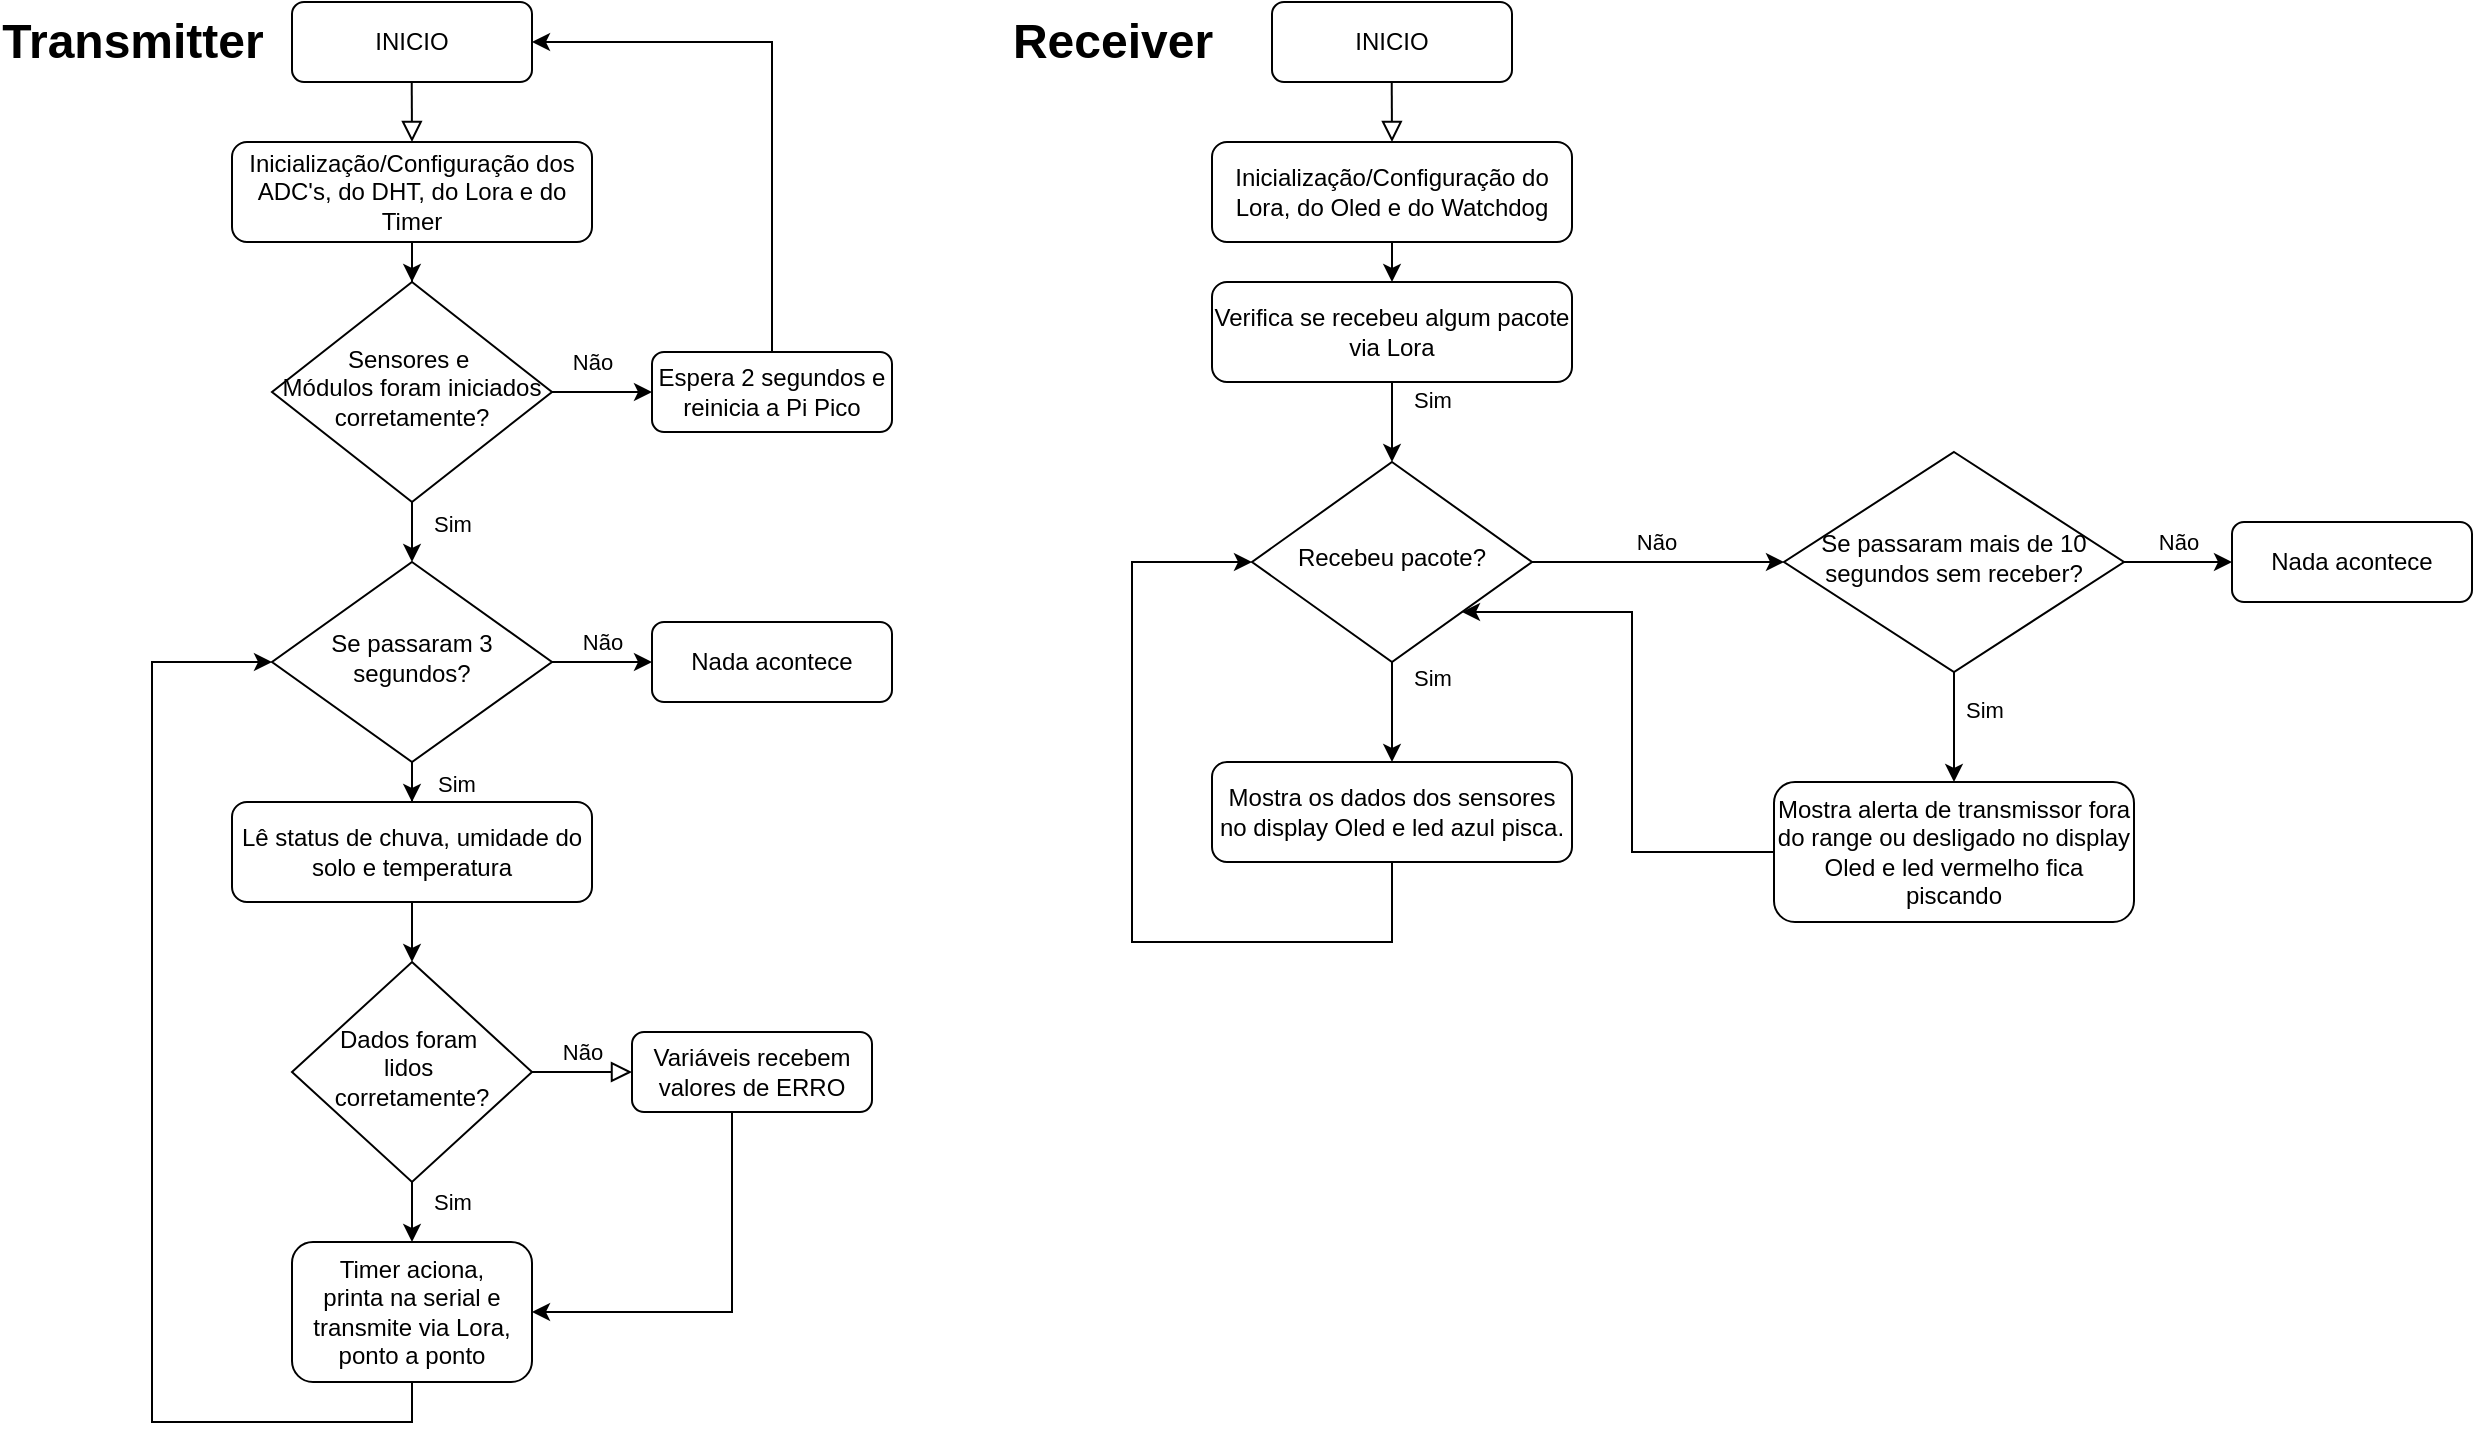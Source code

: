 <mxfile version="26.0.4">
  <diagram id="C5RBs43oDa-KdzZeNtuy" name="Page-1">
    <mxGraphModel dx="1868" dy="925" grid="1" gridSize="10" guides="1" tooltips="1" connect="1" arrows="1" fold="1" page="1" pageScale="1" pageWidth="827" pageHeight="1169" math="0" shadow="0">
      <root>
        <mxCell id="WIyWlLk6GJQsqaUBKTNV-0" />
        <mxCell id="WIyWlLk6GJQsqaUBKTNV-1" parent="WIyWlLk6GJQsqaUBKTNV-0" />
        <mxCell id="-Kg_7hBC36pptWZDUtGE-7" style="edgeStyle=orthogonalEdgeStyle;rounded=0;orthogonalLoop=1;jettySize=auto;html=1;entryX=0.5;entryY=0;entryDx=0;entryDy=0;" edge="1" parent="WIyWlLk6GJQsqaUBKTNV-1" source="WIyWlLk6GJQsqaUBKTNV-3" target="-Kg_7hBC36pptWZDUtGE-6">
          <mxGeometry relative="1" as="geometry" />
        </mxCell>
        <mxCell id="WIyWlLk6GJQsqaUBKTNV-3" value="Inicialização/Configuração dos ADC&#39;s, do DHT, do Lora e do Timer" style="rounded=1;whiteSpace=wrap;html=1;fontSize=12;glass=0;strokeWidth=1;shadow=0;" parent="WIyWlLk6GJQsqaUBKTNV-1" vertex="1">
          <mxGeometry x="290" y="90" width="180" height="50" as="geometry" />
        </mxCell>
        <mxCell id="WIyWlLk6GJQsqaUBKTNV-5" value="Não" style="edgeStyle=orthogonalEdgeStyle;rounded=0;html=1;jettySize=auto;orthogonalLoop=1;fontSize=11;endArrow=block;endFill=0;endSize=8;strokeWidth=1;shadow=0;labelBackgroundColor=none;" parent="WIyWlLk6GJQsqaUBKTNV-1" source="WIyWlLk6GJQsqaUBKTNV-6" target="WIyWlLk6GJQsqaUBKTNV-7" edge="1">
          <mxGeometry y="10" relative="1" as="geometry">
            <mxPoint as="offset" />
          </mxGeometry>
        </mxCell>
        <mxCell id="-Kg_7hBC36pptWZDUtGE-33" style="edgeStyle=orthogonalEdgeStyle;rounded=0;orthogonalLoop=1;jettySize=auto;html=1;entryX=0.5;entryY=0;entryDx=0;entryDy=0;" edge="1" parent="WIyWlLk6GJQsqaUBKTNV-1" source="WIyWlLk6GJQsqaUBKTNV-6" target="-Kg_7hBC36pptWZDUtGE-16">
          <mxGeometry relative="1" as="geometry" />
        </mxCell>
        <mxCell id="-Kg_7hBC36pptWZDUtGE-34" value="Sim" style="edgeLabel;html=1;align=center;verticalAlign=middle;resizable=0;points=[];" vertex="1" connectable="0" parent="-Kg_7hBC36pptWZDUtGE-33">
          <mxGeometry x="-0.789" y="-1" relative="1" as="geometry">
            <mxPoint x="21" y="4" as="offset" />
          </mxGeometry>
        </mxCell>
        <mxCell id="WIyWlLk6GJQsqaUBKTNV-6" value="Dados foram&amp;nbsp;&lt;div&gt;lidos&amp;nbsp;&lt;/div&gt;&lt;div&gt;corretamente?&lt;/div&gt;" style="rhombus;whiteSpace=wrap;html=1;shadow=0;fontFamily=Helvetica;fontSize=12;align=center;strokeWidth=1;spacing=6;spacingTop=-4;" parent="WIyWlLk6GJQsqaUBKTNV-1" vertex="1">
          <mxGeometry x="320" y="500" width="120" height="110" as="geometry" />
        </mxCell>
        <mxCell id="-Kg_7hBC36pptWZDUtGE-17" style="edgeStyle=orthogonalEdgeStyle;rounded=0;orthogonalLoop=1;jettySize=auto;html=1;entryX=1;entryY=0.5;entryDx=0;entryDy=0;" edge="1" parent="WIyWlLk6GJQsqaUBKTNV-1" source="WIyWlLk6GJQsqaUBKTNV-7" target="-Kg_7hBC36pptWZDUtGE-16">
          <mxGeometry relative="1" as="geometry">
            <Array as="points">
              <mxPoint x="540" y="675" />
            </Array>
          </mxGeometry>
        </mxCell>
        <mxCell id="WIyWlLk6GJQsqaUBKTNV-7" value="Variáveis recebem valores de ERRO" style="rounded=1;whiteSpace=wrap;html=1;fontSize=12;glass=0;strokeWidth=1;shadow=0;" parent="WIyWlLk6GJQsqaUBKTNV-1" vertex="1">
          <mxGeometry x="490" y="535" width="120" height="40" as="geometry" />
        </mxCell>
        <mxCell id="-Kg_7hBC36pptWZDUtGE-0" value="INICIO" style="rounded=1;whiteSpace=wrap;html=1;fontSize=12;glass=0;strokeWidth=1;shadow=0;" vertex="1" parent="WIyWlLk6GJQsqaUBKTNV-1">
          <mxGeometry x="320" y="20" width="120" height="40" as="geometry" />
        </mxCell>
        <mxCell id="-Kg_7hBC36pptWZDUtGE-1" value="" style="rounded=0;html=1;jettySize=auto;orthogonalLoop=1;fontSize=11;endArrow=block;endFill=0;endSize=8;strokeWidth=1;shadow=0;labelBackgroundColor=none;edgeStyle=orthogonalEdgeStyle;" edge="1" parent="WIyWlLk6GJQsqaUBKTNV-1">
          <mxGeometry relative="1" as="geometry">
            <mxPoint x="379.86" y="60" as="sourcePoint" />
            <mxPoint x="380" y="90" as="targetPoint" />
          </mxGeometry>
        </mxCell>
        <mxCell id="-Kg_7hBC36pptWZDUtGE-3" value="Transmitter" style="text;strokeColor=none;fillColor=none;html=1;fontSize=24;fontStyle=1;verticalAlign=middle;align=center;" vertex="1" parent="WIyWlLk6GJQsqaUBKTNV-1">
          <mxGeometry x="190" y="20" width="100" height="40" as="geometry" />
        </mxCell>
        <mxCell id="-Kg_7hBC36pptWZDUtGE-5" style="edgeStyle=orthogonalEdgeStyle;rounded=0;orthogonalLoop=1;jettySize=auto;html=1;entryX=0.5;entryY=0;entryDx=0;entryDy=0;" edge="1" parent="WIyWlLk6GJQsqaUBKTNV-1" source="-Kg_7hBC36pptWZDUtGE-4" target="WIyWlLk6GJQsqaUBKTNV-6">
          <mxGeometry relative="1" as="geometry" />
        </mxCell>
        <mxCell id="-Kg_7hBC36pptWZDUtGE-4" value="Lê status de chuva, umidade do solo e temperatura" style="rounded=1;whiteSpace=wrap;html=1;fontSize=12;glass=0;strokeWidth=1;shadow=0;" vertex="1" parent="WIyWlLk6GJQsqaUBKTNV-1">
          <mxGeometry x="290" y="420" width="180" height="50" as="geometry" />
        </mxCell>
        <mxCell id="-Kg_7hBC36pptWZDUtGE-26" style="edgeStyle=orthogonalEdgeStyle;rounded=0;orthogonalLoop=1;jettySize=auto;html=1;entryX=0.5;entryY=0;entryDx=0;entryDy=0;" edge="1" parent="WIyWlLk6GJQsqaUBKTNV-1" source="-Kg_7hBC36pptWZDUtGE-6" target="-Kg_7hBC36pptWZDUtGE-18">
          <mxGeometry relative="1" as="geometry" />
        </mxCell>
        <mxCell id="-Kg_7hBC36pptWZDUtGE-29" value="Sim" style="edgeLabel;html=1;align=center;verticalAlign=middle;resizable=0;points=[];" vertex="1" connectable="0" parent="-Kg_7hBC36pptWZDUtGE-26">
          <mxGeometry x="-0.56" y="-1" relative="1" as="geometry">
            <mxPoint x="21" as="offset" />
          </mxGeometry>
        </mxCell>
        <mxCell id="-Kg_7hBC36pptWZDUtGE-6" value="Sensores e&amp;nbsp;&lt;div&gt;Módulos foram iniciados corretamente?&lt;/div&gt;" style="rhombus;whiteSpace=wrap;html=1;shadow=0;fontFamily=Helvetica;fontSize=12;align=center;strokeWidth=1;spacing=6;spacingTop=-4;" vertex="1" parent="WIyWlLk6GJQsqaUBKTNV-1">
          <mxGeometry x="310" y="160" width="140" height="110" as="geometry" />
        </mxCell>
        <mxCell id="-Kg_7hBC36pptWZDUtGE-14" style="edgeStyle=orthogonalEdgeStyle;rounded=0;orthogonalLoop=1;jettySize=auto;html=1;entryX=1;entryY=0.5;entryDx=0;entryDy=0;" edge="1" parent="WIyWlLk6GJQsqaUBKTNV-1" source="-Kg_7hBC36pptWZDUtGE-11" target="-Kg_7hBC36pptWZDUtGE-0">
          <mxGeometry relative="1" as="geometry">
            <mxPoint x="560" y="40" as="targetPoint" />
            <Array as="points">
              <mxPoint x="560" y="40" />
            </Array>
          </mxGeometry>
        </mxCell>
        <mxCell id="-Kg_7hBC36pptWZDUtGE-11" value="Espera 2 segundos e reinicia a Pi Pico" style="rounded=1;whiteSpace=wrap;html=1;fontSize=12;glass=0;strokeWidth=1;shadow=0;" vertex="1" parent="WIyWlLk6GJQsqaUBKTNV-1">
          <mxGeometry x="500" y="195" width="120" height="40" as="geometry" />
        </mxCell>
        <mxCell id="-Kg_7hBC36pptWZDUtGE-12" style="edgeStyle=orthogonalEdgeStyle;rounded=0;orthogonalLoop=1;jettySize=auto;html=1;entryX=0;entryY=0.5;entryDx=0;entryDy=0;" edge="1" parent="WIyWlLk6GJQsqaUBKTNV-1" source="-Kg_7hBC36pptWZDUtGE-6" target="-Kg_7hBC36pptWZDUtGE-11">
          <mxGeometry relative="1" as="geometry" />
        </mxCell>
        <mxCell id="-Kg_7hBC36pptWZDUtGE-15" value="Não" style="edgeLabel;html=1;align=center;verticalAlign=middle;resizable=0;points=[];" vertex="1" connectable="0" parent="-Kg_7hBC36pptWZDUtGE-12">
          <mxGeometry x="0.022" y="1" relative="1" as="geometry">
            <mxPoint x="-6" y="-14" as="offset" />
          </mxGeometry>
        </mxCell>
        <mxCell id="-Kg_7hBC36pptWZDUtGE-32" style="edgeStyle=orthogonalEdgeStyle;rounded=0;orthogonalLoop=1;jettySize=auto;html=1;entryX=0;entryY=0.5;entryDx=0;entryDy=0;" edge="1" parent="WIyWlLk6GJQsqaUBKTNV-1" source="-Kg_7hBC36pptWZDUtGE-16" target="-Kg_7hBC36pptWZDUtGE-18">
          <mxGeometry relative="1" as="geometry">
            <Array as="points">
              <mxPoint x="380" y="730" />
              <mxPoint x="250" y="730" />
              <mxPoint x="250" y="350" />
            </Array>
          </mxGeometry>
        </mxCell>
        <mxCell id="-Kg_7hBC36pptWZDUtGE-16" value="Timer aciona,&lt;br&gt;printa na serial e transmite via Lora, ponto a ponto" style="rounded=1;whiteSpace=wrap;html=1;fontSize=12;glass=0;strokeWidth=1;shadow=0;" vertex="1" parent="WIyWlLk6GJQsqaUBKTNV-1">
          <mxGeometry x="320" y="640" width="120" height="70" as="geometry" />
        </mxCell>
        <mxCell id="-Kg_7hBC36pptWZDUtGE-28" style="edgeStyle=orthogonalEdgeStyle;rounded=0;orthogonalLoop=1;jettySize=auto;html=1;entryX=0.5;entryY=0;entryDx=0;entryDy=0;" edge="1" parent="WIyWlLk6GJQsqaUBKTNV-1" source="-Kg_7hBC36pptWZDUtGE-18" target="-Kg_7hBC36pptWZDUtGE-4">
          <mxGeometry relative="1" as="geometry" />
        </mxCell>
        <mxCell id="-Kg_7hBC36pptWZDUtGE-31" value="Sim" style="edgeLabel;html=1;align=center;verticalAlign=middle;resizable=0;points=[];" vertex="1" connectable="0" parent="-Kg_7hBC36pptWZDUtGE-28">
          <mxGeometry x="-0.312" y="-1" relative="1" as="geometry">
            <mxPoint x="21" y="-9" as="offset" />
          </mxGeometry>
        </mxCell>
        <mxCell id="-Kg_7hBC36pptWZDUtGE-18" value="Se passaram 3 segundos?" style="rhombus;whiteSpace=wrap;html=1;shadow=0;fontFamily=Helvetica;fontSize=12;align=center;strokeWidth=1;spacing=6;spacingTop=-4;" vertex="1" parent="WIyWlLk6GJQsqaUBKTNV-1">
          <mxGeometry x="310" y="300" width="140" height="100" as="geometry" />
        </mxCell>
        <mxCell id="-Kg_7hBC36pptWZDUtGE-24" value="Nada acontece" style="rounded=1;whiteSpace=wrap;html=1;fontSize=12;glass=0;strokeWidth=1;shadow=0;" vertex="1" parent="WIyWlLk6GJQsqaUBKTNV-1">
          <mxGeometry x="500" y="330" width="120" height="40" as="geometry" />
        </mxCell>
        <mxCell id="-Kg_7hBC36pptWZDUtGE-27" style="edgeStyle=orthogonalEdgeStyle;rounded=0;orthogonalLoop=1;jettySize=auto;html=1;entryX=0;entryY=0.5;entryDx=0;entryDy=0;" edge="1" parent="WIyWlLk6GJQsqaUBKTNV-1" source="-Kg_7hBC36pptWZDUtGE-18" target="-Kg_7hBC36pptWZDUtGE-24">
          <mxGeometry relative="1" as="geometry" />
        </mxCell>
        <mxCell id="-Kg_7hBC36pptWZDUtGE-30" value="Não" style="edgeLabel;html=1;align=center;verticalAlign=middle;resizable=0;points=[];" vertex="1" connectable="0" parent="-Kg_7hBC36pptWZDUtGE-27">
          <mxGeometry x="-0.023" y="-1" relative="1" as="geometry">
            <mxPoint y="-11" as="offset" />
          </mxGeometry>
        </mxCell>
        <mxCell id="-Kg_7hBC36pptWZDUtGE-35" style="edgeStyle=orthogonalEdgeStyle;rounded=0;orthogonalLoop=1;jettySize=auto;html=1;entryX=0.5;entryY=0;entryDx=0;entryDy=0;" edge="1" parent="WIyWlLk6GJQsqaUBKTNV-1" source="-Kg_7hBC36pptWZDUtGE-36">
          <mxGeometry relative="1" as="geometry">
            <mxPoint x="870" y="160" as="targetPoint" />
          </mxGeometry>
        </mxCell>
        <mxCell id="-Kg_7hBC36pptWZDUtGE-36" value="Inicialização/Configuração do Lora, do Oled e do Watchdog" style="rounded=1;whiteSpace=wrap;html=1;fontSize=12;glass=0;strokeWidth=1;shadow=0;" vertex="1" parent="WIyWlLk6GJQsqaUBKTNV-1">
          <mxGeometry x="780" y="90" width="180" height="50" as="geometry" />
        </mxCell>
        <mxCell id="-Kg_7hBC36pptWZDUtGE-43" value="INICIO" style="rounded=1;whiteSpace=wrap;html=1;fontSize=12;glass=0;strokeWidth=1;shadow=0;" vertex="1" parent="WIyWlLk6GJQsqaUBKTNV-1">
          <mxGeometry x="810" y="20" width="120" height="40" as="geometry" />
        </mxCell>
        <mxCell id="-Kg_7hBC36pptWZDUtGE-44" value="" style="rounded=0;html=1;jettySize=auto;orthogonalLoop=1;fontSize=11;endArrow=block;endFill=0;endSize=8;strokeWidth=1;shadow=0;labelBackgroundColor=none;edgeStyle=orthogonalEdgeStyle;" edge="1" parent="WIyWlLk6GJQsqaUBKTNV-1">
          <mxGeometry relative="1" as="geometry">
            <mxPoint x="869.86" y="60" as="sourcePoint" />
            <mxPoint x="870" y="90" as="targetPoint" />
          </mxGeometry>
        </mxCell>
        <mxCell id="-Kg_7hBC36pptWZDUtGE-45" value="Receiver" style="text;strokeColor=none;fillColor=none;html=1;fontSize=24;fontStyle=1;verticalAlign=middle;align=center;" vertex="1" parent="WIyWlLk6GJQsqaUBKTNV-1">
          <mxGeometry x="680" y="20" width="100" height="40" as="geometry" />
        </mxCell>
        <mxCell id="-Kg_7hBC36pptWZDUtGE-47" value="Mostra os dados dos sensores no display Oled e led azul pisca." style="rounded=1;whiteSpace=wrap;html=1;fontSize=12;glass=0;strokeWidth=1;shadow=0;" vertex="1" parent="WIyWlLk6GJQsqaUBKTNV-1">
          <mxGeometry x="780" y="400" width="180" height="50" as="geometry" />
        </mxCell>
        <mxCell id="-Kg_7hBC36pptWZDUtGE-48" style="edgeStyle=orthogonalEdgeStyle;rounded=0;orthogonalLoop=1;jettySize=auto;html=1;entryX=0.5;entryY=0;entryDx=0;entryDy=0;exitX=0.5;exitY=1;exitDx=0;exitDy=0;" edge="1" parent="WIyWlLk6GJQsqaUBKTNV-1" source="-Kg_7hBC36pptWZDUtGE-63" target="-Kg_7hBC36pptWZDUtGE-59">
          <mxGeometry relative="1" as="geometry">
            <mxPoint x="870" y="270" as="sourcePoint" />
            <Array as="points" />
          </mxGeometry>
        </mxCell>
        <mxCell id="-Kg_7hBC36pptWZDUtGE-49" value="Sim" style="edgeLabel;html=1;align=center;verticalAlign=middle;resizable=0;points=[];" vertex="1" connectable="0" parent="-Kg_7hBC36pptWZDUtGE-48">
          <mxGeometry x="-0.56" y="-1" relative="1" as="geometry">
            <mxPoint x="21" as="offset" />
          </mxGeometry>
        </mxCell>
        <mxCell id="-Kg_7hBC36pptWZDUtGE-55" style="edgeStyle=orthogonalEdgeStyle;rounded=0;orthogonalLoop=1;jettySize=auto;html=1;entryX=0;entryY=0.5;entryDx=0;entryDy=0;exitX=0.5;exitY=1;exitDx=0;exitDy=0;" edge="1" parent="WIyWlLk6GJQsqaUBKTNV-1" source="-Kg_7hBC36pptWZDUtGE-47" target="-Kg_7hBC36pptWZDUtGE-59">
          <mxGeometry relative="1" as="geometry">
            <Array as="points">
              <mxPoint x="870" y="490" />
              <mxPoint x="740" y="490" />
              <mxPoint x="740" y="300" />
            </Array>
            <mxPoint x="870" y="710" as="sourcePoint" />
          </mxGeometry>
        </mxCell>
        <mxCell id="-Kg_7hBC36pptWZDUtGE-57" style="edgeStyle=orthogonalEdgeStyle;rounded=0;orthogonalLoop=1;jettySize=auto;html=1;entryX=0.5;entryY=0;entryDx=0;entryDy=0;" edge="1" parent="WIyWlLk6GJQsqaUBKTNV-1" source="-Kg_7hBC36pptWZDUtGE-59" target="-Kg_7hBC36pptWZDUtGE-47">
          <mxGeometry relative="1" as="geometry" />
        </mxCell>
        <mxCell id="-Kg_7hBC36pptWZDUtGE-58" value="Sim" style="edgeLabel;html=1;align=center;verticalAlign=middle;resizable=0;points=[];" vertex="1" connectable="0" parent="-Kg_7hBC36pptWZDUtGE-57">
          <mxGeometry x="-0.312" y="-1" relative="1" as="geometry">
            <mxPoint x="21" y="-9" as="offset" />
          </mxGeometry>
        </mxCell>
        <mxCell id="-Kg_7hBC36pptWZDUtGE-59" value="Recebeu pacote?" style="rhombus;whiteSpace=wrap;html=1;shadow=0;fontFamily=Helvetica;fontSize=12;align=center;strokeWidth=1;spacing=6;spacingTop=-4;" vertex="1" parent="WIyWlLk6GJQsqaUBKTNV-1">
          <mxGeometry x="800" y="250" width="140" height="100" as="geometry" />
        </mxCell>
        <mxCell id="-Kg_7hBC36pptWZDUtGE-61" style="edgeStyle=orthogonalEdgeStyle;rounded=0;orthogonalLoop=1;jettySize=auto;html=1;entryX=0;entryY=0.5;entryDx=0;entryDy=0;" edge="1" parent="WIyWlLk6GJQsqaUBKTNV-1" source="-Kg_7hBC36pptWZDUtGE-59" target="-Kg_7hBC36pptWZDUtGE-64">
          <mxGeometry relative="1" as="geometry">
            <mxPoint x="990" y="300" as="targetPoint" />
          </mxGeometry>
        </mxCell>
        <mxCell id="-Kg_7hBC36pptWZDUtGE-62" value="Não" style="edgeLabel;html=1;align=center;verticalAlign=middle;resizable=0;points=[];" vertex="1" connectable="0" parent="-Kg_7hBC36pptWZDUtGE-61">
          <mxGeometry x="-0.023" y="-1" relative="1" as="geometry">
            <mxPoint y="-11" as="offset" />
          </mxGeometry>
        </mxCell>
        <mxCell id="-Kg_7hBC36pptWZDUtGE-63" value="Verifica se recebeu algum pacote via Lora" style="rounded=1;whiteSpace=wrap;html=1;fontSize=12;glass=0;strokeWidth=1;shadow=0;" vertex="1" parent="WIyWlLk6GJQsqaUBKTNV-1">
          <mxGeometry x="780" y="160" width="180" height="50" as="geometry" />
        </mxCell>
        <mxCell id="-Kg_7hBC36pptWZDUtGE-66" style="edgeStyle=orthogonalEdgeStyle;rounded=0;orthogonalLoop=1;jettySize=auto;html=1;entryX=0.5;entryY=0;entryDx=0;entryDy=0;" edge="1" parent="WIyWlLk6GJQsqaUBKTNV-1" source="-Kg_7hBC36pptWZDUtGE-64" target="-Kg_7hBC36pptWZDUtGE-65">
          <mxGeometry relative="1" as="geometry" />
        </mxCell>
        <mxCell id="-Kg_7hBC36pptWZDUtGE-67" value="Sim" style="edgeLabel;html=1;align=center;verticalAlign=middle;resizable=0;points=[];" vertex="1" connectable="0" parent="-Kg_7hBC36pptWZDUtGE-66">
          <mxGeometry x="-0.321" y="2" relative="1" as="geometry">
            <mxPoint x="13" as="offset" />
          </mxGeometry>
        </mxCell>
        <mxCell id="-Kg_7hBC36pptWZDUtGE-69" style="edgeStyle=orthogonalEdgeStyle;rounded=0;orthogonalLoop=1;jettySize=auto;html=1;entryX=0;entryY=0.5;entryDx=0;entryDy=0;" edge="1" parent="WIyWlLk6GJQsqaUBKTNV-1" source="-Kg_7hBC36pptWZDUtGE-64" target="-Kg_7hBC36pptWZDUtGE-68">
          <mxGeometry relative="1" as="geometry" />
        </mxCell>
        <mxCell id="-Kg_7hBC36pptWZDUtGE-70" value="Não" style="edgeLabel;html=1;align=center;verticalAlign=middle;resizable=0;points=[];" vertex="1" connectable="0" parent="-Kg_7hBC36pptWZDUtGE-69">
          <mxGeometry x="0.206" y="1" relative="1" as="geometry">
            <mxPoint x="-6" y="-9" as="offset" />
          </mxGeometry>
        </mxCell>
        <mxCell id="-Kg_7hBC36pptWZDUtGE-64" value="Se passaram mais de 10 segundos sem receber?" style="rhombus;whiteSpace=wrap;html=1;shadow=0;fontFamily=Helvetica;fontSize=12;align=center;strokeWidth=1;spacing=6;spacingTop=-4;" vertex="1" parent="WIyWlLk6GJQsqaUBKTNV-1">
          <mxGeometry x="1066" y="245" width="170" height="110" as="geometry" />
        </mxCell>
        <mxCell id="-Kg_7hBC36pptWZDUtGE-65" value="Mostra alerta de transmissor fora do range ou desligado no display Oled e led vermelho fica piscando" style="rounded=1;whiteSpace=wrap;html=1;fontSize=12;glass=0;strokeWidth=1;shadow=0;" vertex="1" parent="WIyWlLk6GJQsqaUBKTNV-1">
          <mxGeometry x="1061" y="410" width="180" height="70" as="geometry" />
        </mxCell>
        <mxCell id="-Kg_7hBC36pptWZDUtGE-68" value="Nada acontece" style="rounded=1;whiteSpace=wrap;html=1;fontSize=12;glass=0;strokeWidth=1;shadow=0;" vertex="1" parent="WIyWlLk6GJQsqaUBKTNV-1">
          <mxGeometry x="1290" y="280" width="120" height="40" as="geometry" />
        </mxCell>
        <mxCell id="-Kg_7hBC36pptWZDUtGE-71" style="edgeStyle=orthogonalEdgeStyle;rounded=0;orthogonalLoop=1;jettySize=auto;html=1;entryX=1;entryY=1;entryDx=0;entryDy=0;" edge="1" parent="WIyWlLk6GJQsqaUBKTNV-1" source="-Kg_7hBC36pptWZDUtGE-65" target="-Kg_7hBC36pptWZDUtGE-59">
          <mxGeometry relative="1" as="geometry">
            <Array as="points">
              <mxPoint x="990" y="445" />
              <mxPoint x="990" y="325" />
            </Array>
          </mxGeometry>
        </mxCell>
      </root>
    </mxGraphModel>
  </diagram>
</mxfile>
